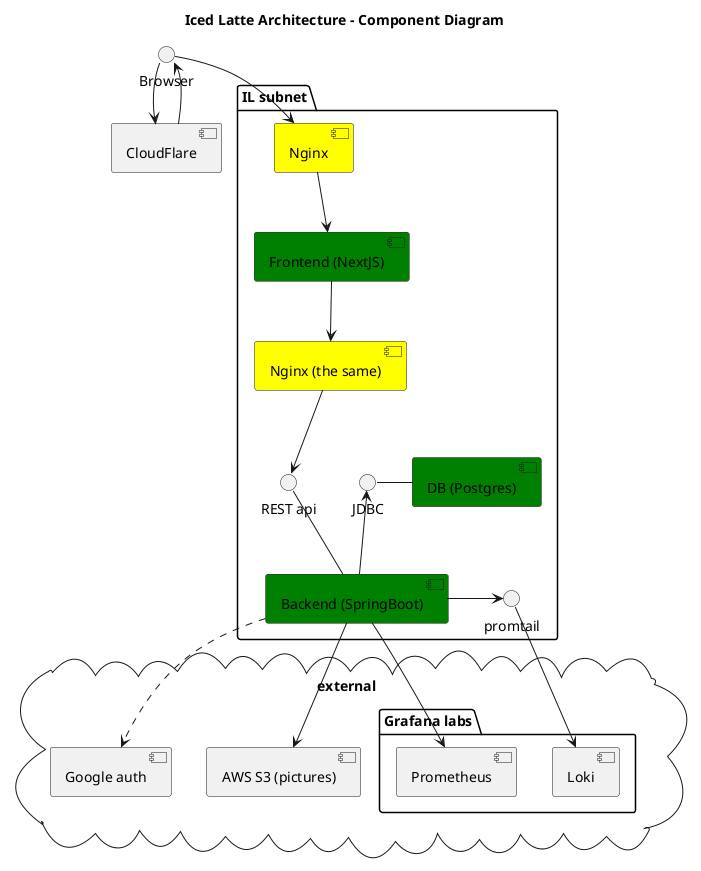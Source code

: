 @startuml

title "Iced Latte Architecture - Component Diagram"

interface "Browser" as browser

browser -down-> [CloudFlare]
[CloudFlare] -down-> browser

package "IL subnet" {

  interface "REST api" as api
  interface "JDBC" as jdbc
  interface "promtail" as loki_agent
  
  component [Nginx] #yellow
  component [Frontend (NextJS)] #green
  component [Nginx (the same)] #yellow
  component [Frontend (NextJS)] #green
  component [Backend (SpringBoot)] #green
  component [DB (Postgres)] #green

  browser --> [Nginx]
  [Nginx] --> [Frontend (NextJS)]
  [Frontend (NextJS)] -down-> [Nginx (the same)]
  [Nginx (the same)] --> api
  api -- [Backend (SpringBoot)]
  [Backend (SpringBoot)] -up-> jdbc

  jdbc -right- [DB (Postgres)]
  [Backend (SpringBoot)] -right-> loki_agent
}

cloud "external" {
  package "Grafana labs" {
  loki_agent -down-> [Loki]
  [Backend (SpringBoot)] -down-> [Prometheus]
}

[Backend (SpringBoot)] -down-> [AWS S3 (pictures)]
[Backend (SpringBoot)] .down.> [Google auth]

}



@enduml